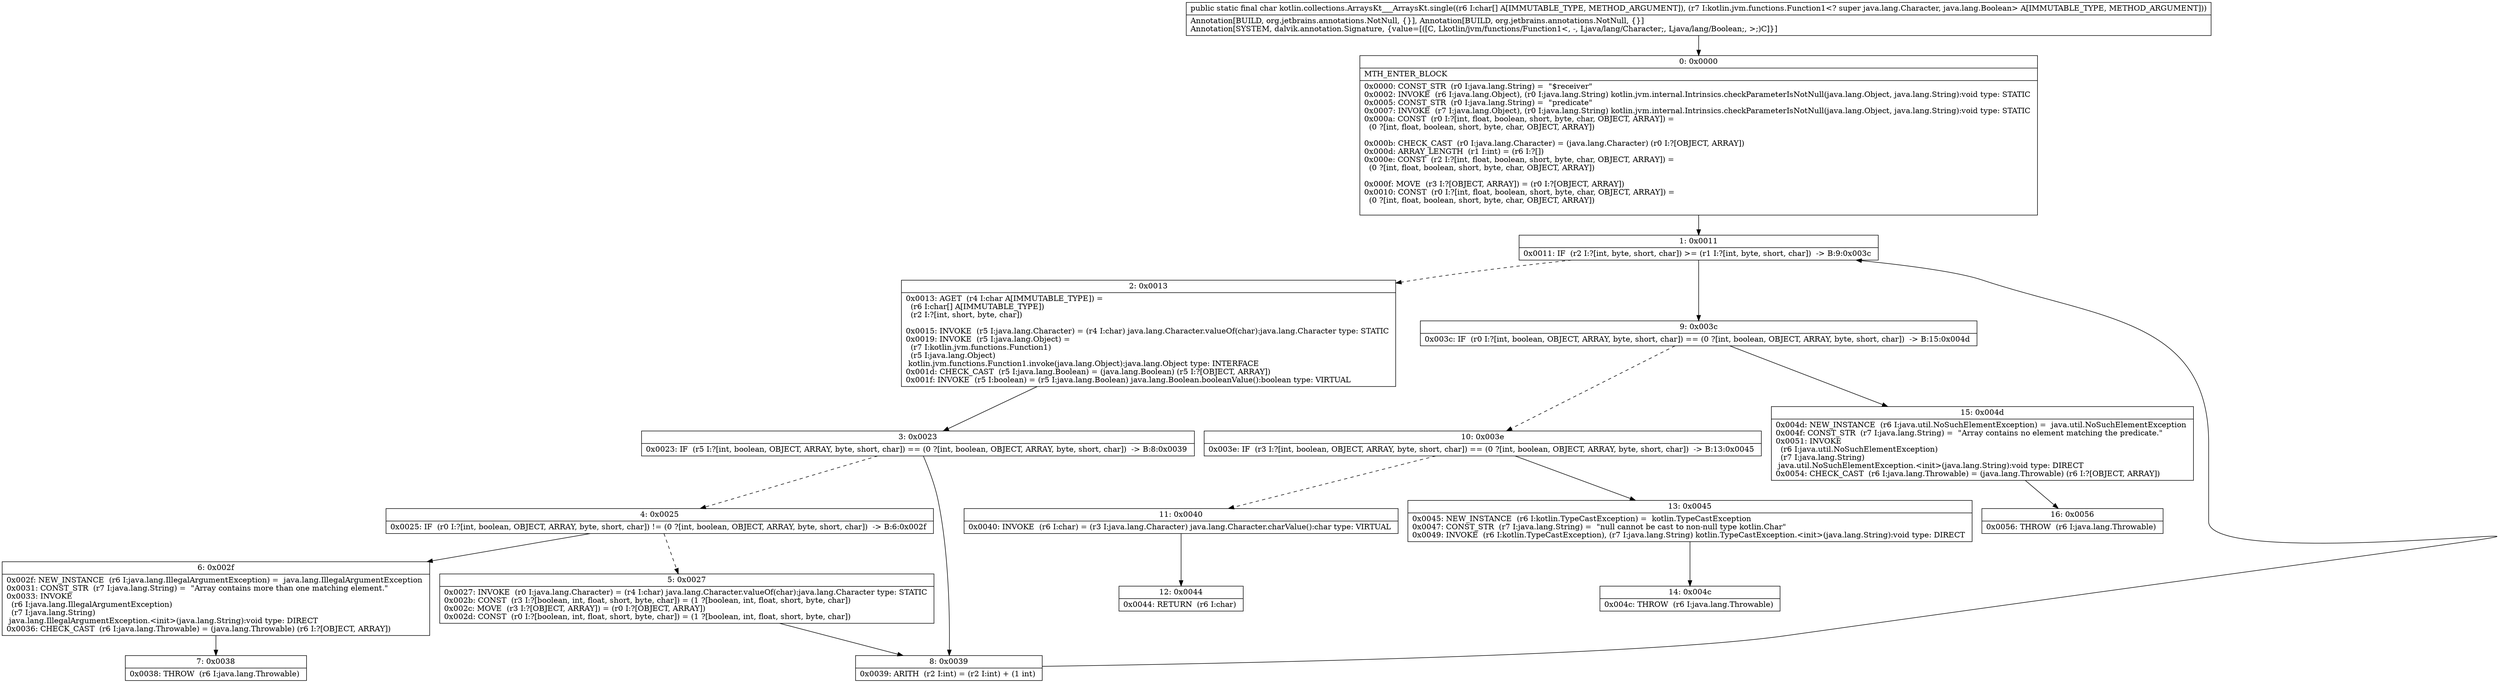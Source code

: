 digraph "CFG forkotlin.collections.ArraysKt___ArraysKt.single([CLkotlin\/jvm\/functions\/Function1;)C" {
Node_0 [shape=record,label="{0\:\ 0x0000|MTH_ENTER_BLOCK\l|0x0000: CONST_STR  (r0 I:java.lang.String) =  \"$receiver\" \l0x0002: INVOKE  (r6 I:java.lang.Object), (r0 I:java.lang.String) kotlin.jvm.internal.Intrinsics.checkParameterIsNotNull(java.lang.Object, java.lang.String):void type: STATIC \l0x0005: CONST_STR  (r0 I:java.lang.String) =  \"predicate\" \l0x0007: INVOKE  (r7 I:java.lang.Object), (r0 I:java.lang.String) kotlin.jvm.internal.Intrinsics.checkParameterIsNotNull(java.lang.Object, java.lang.String):void type: STATIC \l0x000a: CONST  (r0 I:?[int, float, boolean, short, byte, char, OBJECT, ARRAY]) = \l  (0 ?[int, float, boolean, short, byte, char, OBJECT, ARRAY])\l \l0x000b: CHECK_CAST  (r0 I:java.lang.Character) = (java.lang.Character) (r0 I:?[OBJECT, ARRAY]) \l0x000d: ARRAY_LENGTH  (r1 I:int) = (r6 I:?[]) \l0x000e: CONST  (r2 I:?[int, float, boolean, short, byte, char, OBJECT, ARRAY]) = \l  (0 ?[int, float, boolean, short, byte, char, OBJECT, ARRAY])\l \l0x000f: MOVE  (r3 I:?[OBJECT, ARRAY]) = (r0 I:?[OBJECT, ARRAY]) \l0x0010: CONST  (r0 I:?[int, float, boolean, short, byte, char, OBJECT, ARRAY]) = \l  (0 ?[int, float, boolean, short, byte, char, OBJECT, ARRAY])\l \l}"];
Node_1 [shape=record,label="{1\:\ 0x0011|0x0011: IF  (r2 I:?[int, byte, short, char]) \>= (r1 I:?[int, byte, short, char])  \-\> B:9:0x003c \l}"];
Node_2 [shape=record,label="{2\:\ 0x0013|0x0013: AGET  (r4 I:char A[IMMUTABLE_TYPE]) = \l  (r6 I:char[] A[IMMUTABLE_TYPE])\l  (r2 I:?[int, short, byte, char])\l \l0x0015: INVOKE  (r5 I:java.lang.Character) = (r4 I:char) java.lang.Character.valueOf(char):java.lang.Character type: STATIC \l0x0019: INVOKE  (r5 I:java.lang.Object) = \l  (r7 I:kotlin.jvm.functions.Function1)\l  (r5 I:java.lang.Object)\l kotlin.jvm.functions.Function1.invoke(java.lang.Object):java.lang.Object type: INTERFACE \l0x001d: CHECK_CAST  (r5 I:java.lang.Boolean) = (java.lang.Boolean) (r5 I:?[OBJECT, ARRAY]) \l0x001f: INVOKE  (r5 I:boolean) = (r5 I:java.lang.Boolean) java.lang.Boolean.booleanValue():boolean type: VIRTUAL \l}"];
Node_3 [shape=record,label="{3\:\ 0x0023|0x0023: IF  (r5 I:?[int, boolean, OBJECT, ARRAY, byte, short, char]) == (0 ?[int, boolean, OBJECT, ARRAY, byte, short, char])  \-\> B:8:0x0039 \l}"];
Node_4 [shape=record,label="{4\:\ 0x0025|0x0025: IF  (r0 I:?[int, boolean, OBJECT, ARRAY, byte, short, char]) != (0 ?[int, boolean, OBJECT, ARRAY, byte, short, char])  \-\> B:6:0x002f \l}"];
Node_5 [shape=record,label="{5\:\ 0x0027|0x0027: INVOKE  (r0 I:java.lang.Character) = (r4 I:char) java.lang.Character.valueOf(char):java.lang.Character type: STATIC \l0x002b: CONST  (r3 I:?[boolean, int, float, short, byte, char]) = (1 ?[boolean, int, float, short, byte, char]) \l0x002c: MOVE  (r3 I:?[OBJECT, ARRAY]) = (r0 I:?[OBJECT, ARRAY]) \l0x002d: CONST  (r0 I:?[boolean, int, float, short, byte, char]) = (1 ?[boolean, int, float, short, byte, char]) \l}"];
Node_6 [shape=record,label="{6\:\ 0x002f|0x002f: NEW_INSTANCE  (r6 I:java.lang.IllegalArgumentException) =  java.lang.IllegalArgumentException \l0x0031: CONST_STR  (r7 I:java.lang.String) =  \"Array contains more than one matching element.\" \l0x0033: INVOKE  \l  (r6 I:java.lang.IllegalArgumentException)\l  (r7 I:java.lang.String)\l java.lang.IllegalArgumentException.\<init\>(java.lang.String):void type: DIRECT \l0x0036: CHECK_CAST  (r6 I:java.lang.Throwable) = (java.lang.Throwable) (r6 I:?[OBJECT, ARRAY]) \l}"];
Node_7 [shape=record,label="{7\:\ 0x0038|0x0038: THROW  (r6 I:java.lang.Throwable) \l}"];
Node_8 [shape=record,label="{8\:\ 0x0039|0x0039: ARITH  (r2 I:int) = (r2 I:int) + (1 int) \l}"];
Node_9 [shape=record,label="{9\:\ 0x003c|0x003c: IF  (r0 I:?[int, boolean, OBJECT, ARRAY, byte, short, char]) == (0 ?[int, boolean, OBJECT, ARRAY, byte, short, char])  \-\> B:15:0x004d \l}"];
Node_10 [shape=record,label="{10\:\ 0x003e|0x003e: IF  (r3 I:?[int, boolean, OBJECT, ARRAY, byte, short, char]) == (0 ?[int, boolean, OBJECT, ARRAY, byte, short, char])  \-\> B:13:0x0045 \l}"];
Node_11 [shape=record,label="{11\:\ 0x0040|0x0040: INVOKE  (r6 I:char) = (r3 I:java.lang.Character) java.lang.Character.charValue():char type: VIRTUAL \l}"];
Node_12 [shape=record,label="{12\:\ 0x0044|0x0044: RETURN  (r6 I:char) \l}"];
Node_13 [shape=record,label="{13\:\ 0x0045|0x0045: NEW_INSTANCE  (r6 I:kotlin.TypeCastException) =  kotlin.TypeCastException \l0x0047: CONST_STR  (r7 I:java.lang.String) =  \"null cannot be cast to non\-null type kotlin.Char\" \l0x0049: INVOKE  (r6 I:kotlin.TypeCastException), (r7 I:java.lang.String) kotlin.TypeCastException.\<init\>(java.lang.String):void type: DIRECT \l}"];
Node_14 [shape=record,label="{14\:\ 0x004c|0x004c: THROW  (r6 I:java.lang.Throwable) \l}"];
Node_15 [shape=record,label="{15\:\ 0x004d|0x004d: NEW_INSTANCE  (r6 I:java.util.NoSuchElementException) =  java.util.NoSuchElementException \l0x004f: CONST_STR  (r7 I:java.lang.String) =  \"Array contains no element matching the predicate.\" \l0x0051: INVOKE  \l  (r6 I:java.util.NoSuchElementException)\l  (r7 I:java.lang.String)\l java.util.NoSuchElementException.\<init\>(java.lang.String):void type: DIRECT \l0x0054: CHECK_CAST  (r6 I:java.lang.Throwable) = (java.lang.Throwable) (r6 I:?[OBJECT, ARRAY]) \l}"];
Node_16 [shape=record,label="{16\:\ 0x0056|0x0056: THROW  (r6 I:java.lang.Throwable) \l}"];
MethodNode[shape=record,label="{public static final char kotlin.collections.ArraysKt___ArraysKt.single((r6 I:char[] A[IMMUTABLE_TYPE, METHOD_ARGUMENT]), (r7 I:kotlin.jvm.functions.Function1\<? super java.lang.Character, java.lang.Boolean\> A[IMMUTABLE_TYPE, METHOD_ARGUMENT]))  | Annotation[BUILD, org.jetbrains.annotations.NotNull, \{\}], Annotation[BUILD, org.jetbrains.annotations.NotNull, \{\}]\lAnnotation[SYSTEM, dalvik.annotation.Signature, \{value=[([C, Lkotlin\/jvm\/functions\/Function1\<, \-, Ljava\/lang\/Character;, Ljava\/lang\/Boolean;, \>;)C]\}]\l}"];
MethodNode -> Node_0;
Node_0 -> Node_1;
Node_1 -> Node_2[style=dashed];
Node_1 -> Node_9;
Node_2 -> Node_3;
Node_3 -> Node_4[style=dashed];
Node_3 -> Node_8;
Node_4 -> Node_5[style=dashed];
Node_4 -> Node_6;
Node_5 -> Node_8;
Node_6 -> Node_7;
Node_8 -> Node_1;
Node_9 -> Node_10[style=dashed];
Node_9 -> Node_15;
Node_10 -> Node_11[style=dashed];
Node_10 -> Node_13;
Node_11 -> Node_12;
Node_13 -> Node_14;
Node_15 -> Node_16;
}

